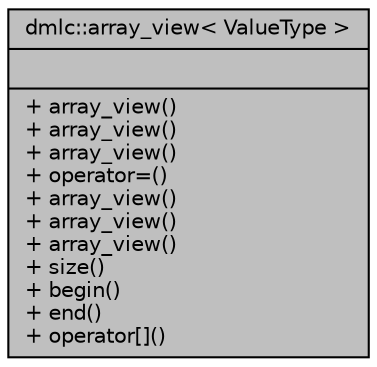 digraph "dmlc::array_view&lt; ValueType &gt;"
{
 // LATEX_PDF_SIZE
  edge [fontname="Helvetica",fontsize="10",labelfontname="Helvetica",labelfontsize="10"];
  node [fontname="Helvetica",fontsize="10",shape=record];
  Node1 [label="{dmlc::array_view\< ValueType \>\n||+ array_view()\l+ array_view()\l+ array_view()\l+ operator=()\l+ array_view()\l+ array_view()\l+ array_view()\l+ size()\l+ begin()\l+ end()\l+ operator[]()\l}",height=0.2,width=0.4,color="black", fillcolor="grey75", style="filled", fontcolor="black",tooltip="Read only data structure to reference continuous memory region of array. Provide unified view for vec..."];
}
